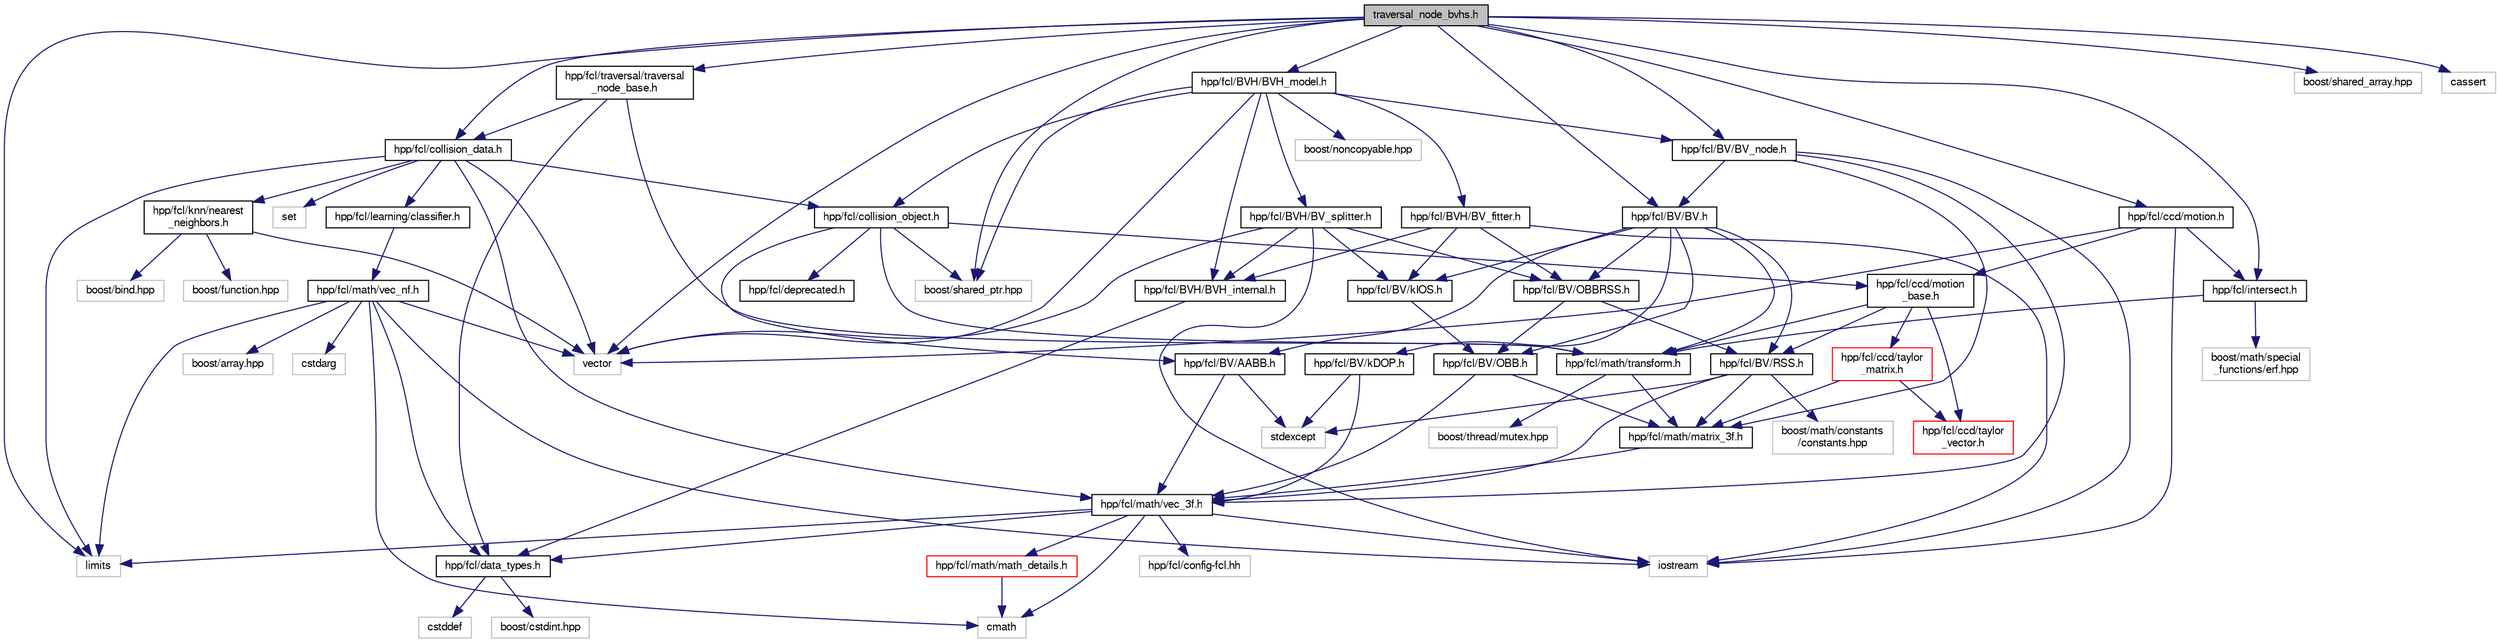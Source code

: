 digraph "traversal_node_bvhs.h"
{
  edge [fontname="FreeSans",fontsize="10",labelfontname="FreeSans",labelfontsize="10"];
  node [fontname="FreeSans",fontsize="10",shape=record];
  Node1 [label="traversal_node_bvhs.h",height=0.2,width=0.4,color="black", fillcolor="grey75", style="filled" fontcolor="black"];
  Node1 -> Node2 [color="midnightblue",fontsize="10",style="solid",fontname="FreeSans"];
  Node2 [label="hpp/fcl/collision_data.h",height=0.2,width=0.4,color="black", fillcolor="white", style="filled",URL="$a00246.html"];
  Node2 -> Node3 [color="midnightblue",fontsize="10",style="solid",fontname="FreeSans"];
  Node3 [label="hpp/fcl/collision_object.h",height=0.2,width=0.4,color="black", fillcolor="white", style="filled",URL="$a00249.html"];
  Node3 -> Node4 [color="midnightblue",fontsize="10",style="solid",fontname="FreeSans"];
  Node4 [label="hpp/fcl/deprecated.h",height=0.2,width=0.4,color="black", fillcolor="white", style="filled",URL="$a00253.html"];
  Node3 -> Node5 [color="midnightblue",fontsize="10",style="solid",fontname="FreeSans"];
  Node5 [label="hpp/fcl/BV/AABB.h",height=0.2,width=0.4,color="black", fillcolor="white", style="filled",URL="$a00226.html"];
  Node5 -> Node6 [color="midnightblue",fontsize="10",style="solid",fontname="FreeSans"];
  Node6 [label="stdexcept",height=0.2,width=0.4,color="grey75", fillcolor="white", style="filled"];
  Node5 -> Node7 [color="midnightblue",fontsize="10",style="solid",fontname="FreeSans"];
  Node7 [label="hpp/fcl/math/vec_3f.h",height=0.2,width=0.4,color="black", fillcolor="white", style="filled",URL="$a00318.html"];
  Node7 -> Node8 [color="midnightblue",fontsize="10",style="solid",fontname="FreeSans"];
  Node8 [label="hpp/fcl/config-fcl.hh",height=0.2,width=0.4,color="grey75", fillcolor="white", style="filled"];
  Node7 -> Node9 [color="midnightblue",fontsize="10",style="solid",fontname="FreeSans"];
  Node9 [label="hpp/fcl/data_types.h",height=0.2,width=0.4,color="black", fillcolor="white", style="filled",URL="$a00252.html"];
  Node9 -> Node10 [color="midnightblue",fontsize="10",style="solid",fontname="FreeSans"];
  Node10 [label="cstddef",height=0.2,width=0.4,color="grey75", fillcolor="white", style="filled"];
  Node9 -> Node11 [color="midnightblue",fontsize="10",style="solid",fontname="FreeSans"];
  Node11 [label="boost/cstdint.hpp",height=0.2,width=0.4,color="grey75", fillcolor="white", style="filled"];
  Node7 -> Node12 [color="midnightblue",fontsize="10",style="solid",fontname="FreeSans"];
  Node12 [label="hpp/fcl/math/math_details.h",height=0.2,width=0.4,color="red", fillcolor="white", style="filled",URL="$a00283.html"];
  Node12 -> Node13 [color="midnightblue",fontsize="10",style="solid",fontname="FreeSans"];
  Node13 [label="cmath",height=0.2,width=0.4,color="grey75", fillcolor="white", style="filled"];
  Node7 -> Node13 [color="midnightblue",fontsize="10",style="solid",fontname="FreeSans"];
  Node7 -> Node14 [color="midnightblue",fontsize="10",style="solid",fontname="FreeSans"];
  Node14 [label="iostream",height=0.2,width=0.4,color="grey75", fillcolor="white", style="filled"];
  Node7 -> Node15 [color="midnightblue",fontsize="10",style="solid",fontname="FreeSans"];
  Node15 [label="limits",height=0.2,width=0.4,color="grey75", fillcolor="white", style="filled"];
  Node3 -> Node16 [color="midnightblue",fontsize="10",style="solid",fontname="FreeSans"];
  Node16 [label="hpp/fcl/math/transform.h",height=0.2,width=0.4,color="black", fillcolor="white", style="filled",URL="$a00310.html"];
  Node16 -> Node17 [color="midnightblue",fontsize="10",style="solid",fontname="FreeSans"];
  Node17 [label="hpp/fcl/math/matrix_3f.h",height=0.2,width=0.4,color="black", fillcolor="white", style="filled",URL="$a00285.html"];
  Node17 -> Node7 [color="midnightblue",fontsize="10",style="solid",fontname="FreeSans"];
  Node16 -> Node18 [color="midnightblue",fontsize="10",style="solid",fontname="FreeSans"];
  Node18 [label="boost/thread/mutex.hpp",height=0.2,width=0.4,color="grey75", fillcolor="white", style="filled"];
  Node3 -> Node19 [color="midnightblue",fontsize="10",style="solid",fontname="FreeSans"];
  Node19 [label="hpp/fcl/ccd/motion\l_base.h",height=0.2,width=0.4,color="black", fillcolor="white", style="filled",URL="$a00290.html"];
  Node19 -> Node16 [color="midnightblue",fontsize="10",style="solid",fontname="FreeSans"];
  Node19 -> Node20 [color="midnightblue",fontsize="10",style="solid",fontname="FreeSans"];
  Node20 [label="hpp/fcl/ccd/taylor\l_matrix.h",height=0.2,width=0.4,color="red", fillcolor="white", style="filled",URL="$a00307.html"];
  Node20 -> Node17 [color="midnightblue",fontsize="10",style="solid",fontname="FreeSans"];
  Node20 -> Node21 [color="midnightblue",fontsize="10",style="solid",fontname="FreeSans"];
  Node21 [label="hpp/fcl/ccd/taylor\l_vector.h",height=0.2,width=0.4,color="red", fillcolor="white", style="filled",URL="$a00309.html"];
  Node19 -> Node21 [color="midnightblue",fontsize="10",style="solid",fontname="FreeSans"];
  Node19 -> Node22 [color="midnightblue",fontsize="10",style="solid",fontname="FreeSans"];
  Node22 [label="hpp/fcl/BV/RSS.h",height=0.2,width=0.4,color="black", fillcolor="white", style="filled",URL="$a00302.html"];
  Node22 -> Node6 [color="midnightblue",fontsize="10",style="solid",fontname="FreeSans"];
  Node22 -> Node7 [color="midnightblue",fontsize="10",style="solid",fontname="FreeSans"];
  Node22 -> Node17 [color="midnightblue",fontsize="10",style="solid",fontname="FreeSans"];
  Node22 -> Node23 [color="midnightblue",fontsize="10",style="solid",fontname="FreeSans"];
  Node23 [label="boost/math/constants\l/constants.hpp",height=0.2,width=0.4,color="grey75", fillcolor="white", style="filled"];
  Node3 -> Node24 [color="midnightblue",fontsize="10",style="solid",fontname="FreeSans"];
  Node24 [label="boost/shared_ptr.hpp",height=0.2,width=0.4,color="grey75", fillcolor="white", style="filled"];
  Node2 -> Node25 [color="midnightblue",fontsize="10",style="solid",fontname="FreeSans"];
  Node25 [label="hpp/fcl/learning/classifier.h",height=0.2,width=0.4,color="black", fillcolor="white", style="filled",URL="$a00244.html"];
  Node25 -> Node26 [color="midnightblue",fontsize="10",style="solid",fontname="FreeSans"];
  Node26 [label="hpp/fcl/math/vec_nf.h",height=0.2,width=0.4,color="black", fillcolor="white", style="filled",URL="$a00319.html"];
  Node26 -> Node13 [color="midnightblue",fontsize="10",style="solid",fontname="FreeSans"];
  Node26 -> Node14 [color="midnightblue",fontsize="10",style="solid",fontname="FreeSans"];
  Node26 -> Node15 [color="midnightblue",fontsize="10",style="solid",fontname="FreeSans"];
  Node26 -> Node27 [color="midnightblue",fontsize="10",style="solid",fontname="FreeSans"];
  Node27 [label="vector",height=0.2,width=0.4,color="grey75", fillcolor="white", style="filled"];
  Node26 -> Node28 [color="midnightblue",fontsize="10",style="solid",fontname="FreeSans"];
  Node28 [label="boost/array.hpp",height=0.2,width=0.4,color="grey75", fillcolor="white", style="filled"];
  Node26 -> Node29 [color="midnightblue",fontsize="10",style="solid",fontname="FreeSans"];
  Node29 [label="cstdarg",height=0.2,width=0.4,color="grey75", fillcolor="white", style="filled"];
  Node26 -> Node9 [color="midnightblue",fontsize="10",style="solid",fontname="FreeSans"];
  Node2 -> Node30 [color="midnightblue",fontsize="10",style="solid",fontname="FreeSans"];
  Node30 [label="hpp/fcl/knn/nearest\l_neighbors.h",height=0.2,width=0.4,color="black", fillcolor="white", style="filled",URL="$a00292.html"];
  Node30 -> Node27 [color="midnightblue",fontsize="10",style="solid",fontname="FreeSans"];
  Node30 -> Node31 [color="midnightblue",fontsize="10",style="solid",fontname="FreeSans"];
  Node31 [label="boost/bind.hpp",height=0.2,width=0.4,color="grey75", fillcolor="white", style="filled"];
  Node30 -> Node32 [color="midnightblue",fontsize="10",style="solid",fontname="FreeSans"];
  Node32 [label="boost/function.hpp",height=0.2,width=0.4,color="grey75", fillcolor="white", style="filled"];
  Node2 -> Node7 [color="midnightblue",fontsize="10",style="solid",fontname="FreeSans"];
  Node2 -> Node27 [color="midnightblue",fontsize="10",style="solid",fontname="FreeSans"];
  Node2 -> Node33 [color="midnightblue",fontsize="10",style="solid",fontname="FreeSans"];
  Node33 [label="set",height=0.2,width=0.4,color="grey75", fillcolor="white", style="filled"];
  Node2 -> Node15 [color="midnightblue",fontsize="10",style="solid",fontname="FreeSans"];
  Node1 -> Node34 [color="midnightblue",fontsize="10",style="solid",fontname="FreeSans"];
  Node34 [label="hpp/fcl/traversal/traversal\l_node_base.h",height=0.2,width=0.4,color="black", fillcolor="white", style="filled",URL="$a00311.html"];
  Node34 -> Node9 [color="midnightblue",fontsize="10",style="solid",fontname="FreeSans"];
  Node34 -> Node16 [color="midnightblue",fontsize="10",style="solid",fontname="FreeSans"];
  Node34 -> Node2 [color="midnightblue",fontsize="10",style="solid",fontname="FreeSans"];
  Node1 -> Node35 [color="midnightblue",fontsize="10",style="solid",fontname="FreeSans"];
  Node35 [label="hpp/fcl/BV/BV_node.h",height=0.2,width=0.4,color="black", fillcolor="white", style="filled",URL="$a00238.html"];
  Node35 -> Node7 [color="midnightblue",fontsize="10",style="solid",fontname="FreeSans"];
  Node35 -> Node17 [color="midnightblue",fontsize="10",style="solid",fontname="FreeSans"];
  Node35 -> Node36 [color="midnightblue",fontsize="10",style="solid",fontname="FreeSans"];
  Node36 [label="hpp/fcl/BV/BV.h",height=0.2,width=0.4,color="black", fillcolor="white", style="filled",URL="$a00236.html"];
  Node36 -> Node37 [color="midnightblue",fontsize="10",style="solid",fontname="FreeSans"];
  Node37 [label="hpp/fcl/BV/kDOP.h",height=0.2,width=0.4,color="black", fillcolor="white", style="filled",URL="$a00279.html"];
  Node37 -> Node6 [color="midnightblue",fontsize="10",style="solid",fontname="FreeSans"];
  Node37 -> Node7 [color="midnightblue",fontsize="10",style="solid",fontname="FreeSans"];
  Node36 -> Node5 [color="midnightblue",fontsize="10",style="solid",fontname="FreeSans"];
  Node36 -> Node38 [color="midnightblue",fontsize="10",style="solid",fontname="FreeSans"];
  Node38 [label="hpp/fcl/BV/OBB.h",height=0.2,width=0.4,color="black", fillcolor="white", style="filled",URL="$a00297.html"];
  Node38 -> Node7 [color="midnightblue",fontsize="10",style="solid",fontname="FreeSans"];
  Node38 -> Node17 [color="midnightblue",fontsize="10",style="solid",fontname="FreeSans"];
  Node36 -> Node22 [color="midnightblue",fontsize="10",style="solid",fontname="FreeSans"];
  Node36 -> Node39 [color="midnightblue",fontsize="10",style="solid",fontname="FreeSans"];
  Node39 [label="hpp/fcl/BV/OBBRSS.h",height=0.2,width=0.4,color="black", fillcolor="white", style="filled",URL="$a00299.html"];
  Node39 -> Node38 [color="midnightblue",fontsize="10",style="solid",fontname="FreeSans"];
  Node39 -> Node22 [color="midnightblue",fontsize="10",style="solid",fontname="FreeSans"];
  Node36 -> Node40 [color="midnightblue",fontsize="10",style="solid",fontname="FreeSans"];
  Node40 [label="hpp/fcl/BV/kIOS.h",height=0.2,width=0.4,color="black", fillcolor="white", style="filled",URL="$a00280.html"];
  Node40 -> Node38 [color="midnightblue",fontsize="10",style="solid",fontname="FreeSans"];
  Node36 -> Node16 [color="midnightblue",fontsize="10",style="solid",fontname="FreeSans"];
  Node35 -> Node14 [color="midnightblue",fontsize="10",style="solid",fontname="FreeSans"];
  Node1 -> Node36 [color="midnightblue",fontsize="10",style="solid",fontname="FreeSans"];
  Node1 -> Node41 [color="midnightblue",fontsize="10",style="solid",fontname="FreeSans"];
  Node41 [label="hpp/fcl/BVH/BVH_model.h",height=0.2,width=0.4,color="black", fillcolor="white", style="filled",URL="$a00242.html"];
  Node41 -> Node3 [color="midnightblue",fontsize="10",style="solid",fontname="FreeSans"];
  Node41 -> Node42 [color="midnightblue",fontsize="10",style="solid",fontname="FreeSans"];
  Node42 [label="hpp/fcl/BVH/BVH_internal.h",height=0.2,width=0.4,color="black", fillcolor="white", style="filled",URL="$a00241.html"];
  Node42 -> Node9 [color="midnightblue",fontsize="10",style="solid",fontname="FreeSans"];
  Node41 -> Node35 [color="midnightblue",fontsize="10",style="solid",fontname="FreeSans"];
  Node41 -> Node43 [color="midnightblue",fontsize="10",style="solid",fontname="FreeSans"];
  Node43 [label="hpp/fcl/BVH/BV_splitter.h",height=0.2,width=0.4,color="black", fillcolor="white", style="filled",URL="$a00239.html"];
  Node43 -> Node42 [color="midnightblue",fontsize="10",style="solid",fontname="FreeSans"];
  Node43 -> Node40 [color="midnightblue",fontsize="10",style="solid",fontname="FreeSans"];
  Node43 -> Node39 [color="midnightblue",fontsize="10",style="solid",fontname="FreeSans"];
  Node43 -> Node27 [color="midnightblue",fontsize="10",style="solid",fontname="FreeSans"];
  Node43 -> Node14 [color="midnightblue",fontsize="10",style="solid",fontname="FreeSans"];
  Node41 -> Node44 [color="midnightblue",fontsize="10",style="solid",fontname="FreeSans"];
  Node44 [label="hpp/fcl/BVH/BV_fitter.h",height=0.2,width=0.4,color="black", fillcolor="white", style="filled",URL="$a00237.html"];
  Node44 -> Node42 [color="midnightblue",fontsize="10",style="solid",fontname="FreeSans"];
  Node44 -> Node40 [color="midnightblue",fontsize="10",style="solid",fontname="FreeSans"];
  Node44 -> Node39 [color="midnightblue",fontsize="10",style="solid",fontname="FreeSans"];
  Node44 -> Node14 [color="midnightblue",fontsize="10",style="solid",fontname="FreeSans"];
  Node41 -> Node27 [color="midnightblue",fontsize="10",style="solid",fontname="FreeSans"];
  Node41 -> Node24 [color="midnightblue",fontsize="10",style="solid",fontname="FreeSans"];
  Node41 -> Node45 [color="midnightblue",fontsize="10",style="solid",fontname="FreeSans"];
  Node45 [label="boost/noncopyable.hpp",height=0.2,width=0.4,color="grey75", fillcolor="white", style="filled"];
  Node1 -> Node46 [color="midnightblue",fontsize="10",style="solid",fontname="FreeSans"];
  Node46 [label="hpp/fcl/intersect.h",height=0.2,width=0.4,color="black", fillcolor="white", style="filled",URL="$a00272.html"];
  Node46 -> Node16 [color="midnightblue",fontsize="10",style="solid",fontname="FreeSans"];
  Node46 -> Node47 [color="midnightblue",fontsize="10",style="solid",fontname="FreeSans"];
  Node47 [label="boost/math/special\l_functions/erf.hpp",height=0.2,width=0.4,color="grey75", fillcolor="white", style="filled"];
  Node1 -> Node48 [color="midnightblue",fontsize="10",style="solid",fontname="FreeSans"];
  Node48 [label="hpp/fcl/ccd/motion.h",height=0.2,width=0.4,color="black", fillcolor="white", style="filled",URL="$a00289.html"];
  Node48 -> Node19 [color="midnightblue",fontsize="10",style="solid",fontname="FreeSans"];
  Node48 -> Node46 [color="midnightblue",fontsize="10",style="solid",fontname="FreeSans"];
  Node48 -> Node14 [color="midnightblue",fontsize="10",style="solid",fontname="FreeSans"];
  Node48 -> Node27 [color="midnightblue",fontsize="10",style="solid",fontname="FreeSans"];
  Node1 -> Node49 [color="midnightblue",fontsize="10",style="solid",fontname="FreeSans"];
  Node49 [label="boost/shared_array.hpp",height=0.2,width=0.4,color="grey75", fillcolor="white", style="filled"];
  Node1 -> Node24 [color="midnightblue",fontsize="10",style="solid",fontname="FreeSans"];
  Node1 -> Node15 [color="midnightblue",fontsize="10",style="solid",fontname="FreeSans"];
  Node1 -> Node27 [color="midnightblue",fontsize="10",style="solid",fontname="FreeSans"];
  Node1 -> Node50 [color="midnightblue",fontsize="10",style="solid",fontname="FreeSans"];
  Node50 [label="cassert",height=0.2,width=0.4,color="grey75", fillcolor="white", style="filled"];
}
